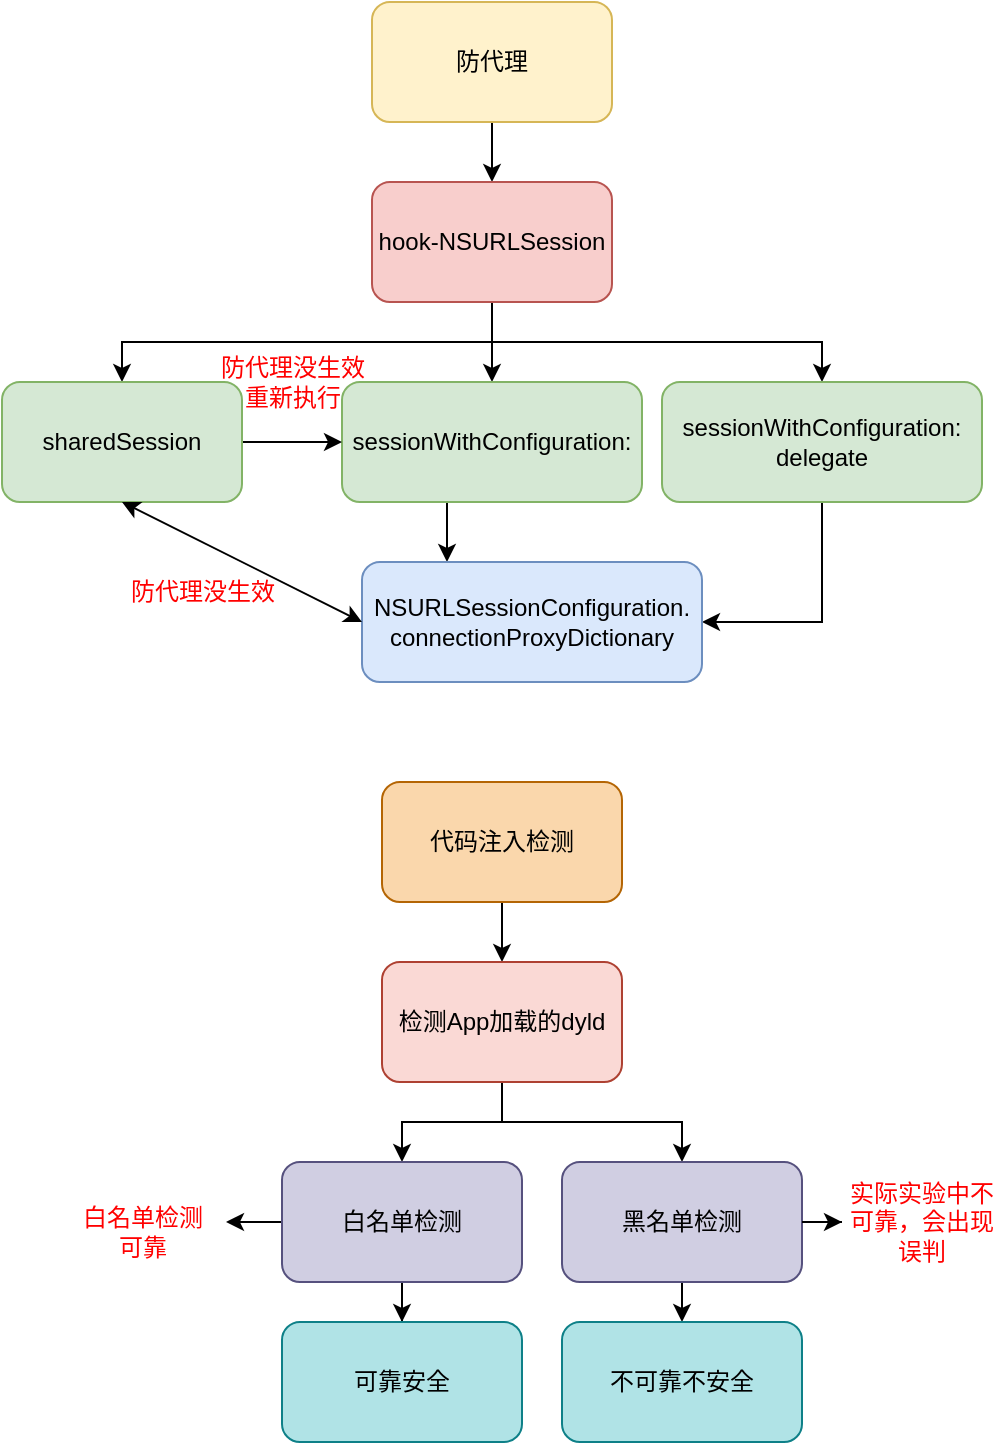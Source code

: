 <mxfile version="20.3.0" type="github">
  <diagram id="l2zxerx17vZc5TBYGt_k" name="第 1 页">
    <mxGraphModel dx="1704" dy="772" grid="1" gridSize="10" guides="1" tooltips="1" connect="1" arrows="1" fold="1" page="1" pageScale="1" pageWidth="827" pageHeight="1169" math="0" shadow="0">
      <root>
        <mxCell id="0" />
        <mxCell id="1" parent="0" />
        <mxCell id="FGJW6xq87efHxYzajNmU-11" style="edgeStyle=orthogonalEdgeStyle;rounded=0;orthogonalLoop=1;jettySize=auto;html=1;exitX=0.5;exitY=1;exitDx=0;exitDy=0;entryX=0.5;entryY=0;entryDx=0;entryDy=0;" edge="1" parent="1" source="FGJW6xq87efHxYzajNmU-1" target="FGJW6xq87efHxYzajNmU-2">
          <mxGeometry relative="1" as="geometry" />
        </mxCell>
        <mxCell id="FGJW6xq87efHxYzajNmU-1" value="防代理" style="rounded=1;whiteSpace=wrap;html=1;fillColor=#fff2cc;strokeColor=#d6b656;" vertex="1" parent="1">
          <mxGeometry x="375" y="270" width="120" height="60" as="geometry" />
        </mxCell>
        <mxCell id="FGJW6xq87efHxYzajNmU-15" style="edgeStyle=orthogonalEdgeStyle;rounded=0;orthogonalLoop=1;jettySize=auto;html=1;exitX=0.5;exitY=1;exitDx=0;exitDy=0;" edge="1" parent="1" source="FGJW6xq87efHxYzajNmU-2" target="FGJW6xq87efHxYzajNmU-5">
          <mxGeometry relative="1" as="geometry" />
        </mxCell>
        <mxCell id="FGJW6xq87efHxYzajNmU-16" style="edgeStyle=orthogonalEdgeStyle;rounded=0;orthogonalLoop=1;jettySize=auto;html=1;exitX=0.5;exitY=1;exitDx=0;exitDy=0;" edge="1" parent="1" source="FGJW6xq87efHxYzajNmU-2" target="FGJW6xq87efHxYzajNmU-4">
          <mxGeometry relative="1" as="geometry" />
        </mxCell>
        <mxCell id="FGJW6xq87efHxYzajNmU-17" style="edgeStyle=orthogonalEdgeStyle;rounded=0;orthogonalLoop=1;jettySize=auto;html=1;exitX=0.5;exitY=1;exitDx=0;exitDy=0;" edge="1" parent="1" source="FGJW6xq87efHxYzajNmU-2" target="FGJW6xq87efHxYzajNmU-3">
          <mxGeometry relative="1" as="geometry" />
        </mxCell>
        <mxCell id="FGJW6xq87efHxYzajNmU-2" value="hook-NSURLSession" style="rounded=1;whiteSpace=wrap;html=1;fillColor=#f8cecc;strokeColor=#b85450;" vertex="1" parent="1">
          <mxGeometry x="375" y="360" width="120" height="60" as="geometry" />
        </mxCell>
        <mxCell id="FGJW6xq87efHxYzajNmU-20" style="edgeStyle=orthogonalEdgeStyle;rounded=0;orthogonalLoop=1;jettySize=auto;html=1;exitX=0.5;exitY=1;exitDx=0;exitDy=0;entryX=0.25;entryY=0;entryDx=0;entryDy=0;" edge="1" parent="1" source="FGJW6xq87efHxYzajNmU-3" target="FGJW6xq87efHxYzajNmU-6">
          <mxGeometry relative="1" as="geometry" />
        </mxCell>
        <mxCell id="FGJW6xq87efHxYzajNmU-3" value="sessionWithConfiguration:" style="rounded=1;whiteSpace=wrap;html=1;fillColor=#d5e8d4;strokeColor=#82b366;" vertex="1" parent="1">
          <mxGeometry x="360" y="460" width="150" height="60" as="geometry" />
        </mxCell>
        <mxCell id="FGJW6xq87efHxYzajNmU-21" style="edgeStyle=orthogonalEdgeStyle;rounded=0;orthogonalLoop=1;jettySize=auto;html=1;exitX=0.5;exitY=1;exitDx=0;exitDy=0;entryX=1;entryY=0.5;entryDx=0;entryDy=0;" edge="1" parent="1" source="FGJW6xq87efHxYzajNmU-4" target="FGJW6xq87efHxYzajNmU-6">
          <mxGeometry relative="1" as="geometry" />
        </mxCell>
        <mxCell id="FGJW6xq87efHxYzajNmU-4" value="sessionWithConfiguration:&lt;br&gt;delegate" style="rounded=1;whiteSpace=wrap;html=1;fillColor=#d5e8d4;strokeColor=#82b366;" vertex="1" parent="1">
          <mxGeometry x="520" y="460" width="160" height="60" as="geometry" />
        </mxCell>
        <mxCell id="FGJW6xq87efHxYzajNmU-25" style="edgeStyle=orthogonalEdgeStyle;rounded=0;orthogonalLoop=1;jettySize=auto;html=1;exitX=1;exitY=0.5;exitDx=0;exitDy=0;entryX=0;entryY=0.5;entryDx=0;entryDy=0;" edge="1" parent="1" source="FGJW6xq87efHxYzajNmU-5" target="FGJW6xq87efHxYzajNmU-3">
          <mxGeometry relative="1" as="geometry" />
        </mxCell>
        <mxCell id="FGJW6xq87efHxYzajNmU-5" value="sharedSession" style="rounded=1;whiteSpace=wrap;html=1;fillColor=#d5e8d4;strokeColor=#82b366;" vertex="1" parent="1">
          <mxGeometry x="190" y="460" width="120" height="60" as="geometry" />
        </mxCell>
        <mxCell id="FGJW6xq87efHxYzajNmU-6" value="NSURLSessionConfiguration.&lt;br&gt;connectionProxyDictionary" style="rounded=1;whiteSpace=wrap;html=1;fillColor=#dae8fc;strokeColor=#6c8ebf;" vertex="1" parent="1">
          <mxGeometry x="370" y="550" width="170" height="60" as="geometry" />
        </mxCell>
        <mxCell id="FGJW6xq87efHxYzajNmU-10" value="防代理没生效" style="text;html=1;align=center;verticalAlign=middle;resizable=0;points=[];autosize=1;strokeColor=none;fillColor=none;fontColor=#FF0000;" vertex="1" parent="1">
          <mxGeometry x="240" y="550" width="100" height="30" as="geometry" />
        </mxCell>
        <mxCell id="FGJW6xq87efHxYzajNmU-18" value="" style="endArrow=classic;startArrow=classic;html=1;rounded=0;entryX=0.5;entryY=1;entryDx=0;entryDy=0;exitX=0;exitY=0.5;exitDx=0;exitDy=0;" edge="1" parent="1" source="FGJW6xq87efHxYzajNmU-6" target="FGJW6xq87efHxYzajNmU-5">
          <mxGeometry width="50" height="50" relative="1" as="geometry">
            <mxPoint x="260" y="550" as="sourcePoint" />
            <mxPoint x="280" y="530" as="targetPoint" />
          </mxGeometry>
        </mxCell>
        <mxCell id="FGJW6xq87efHxYzajNmU-26" value="防代理没生效&lt;br&gt;重新执行" style="text;html=1;align=center;verticalAlign=middle;resizable=0;points=[];autosize=1;strokeColor=none;fillColor=none;fontColor=#FF0000;" vertex="1" parent="1">
          <mxGeometry x="285" y="440" width="100" height="40" as="geometry" />
        </mxCell>
        <mxCell id="FGJW6xq87efHxYzajNmU-35" style="edgeStyle=orthogonalEdgeStyle;rounded=0;orthogonalLoop=1;jettySize=auto;html=1;exitX=0.5;exitY=1;exitDx=0;exitDy=0;entryX=0.5;entryY=0;entryDx=0;entryDy=0;fontColor=#000000;" edge="1" parent="1" source="FGJW6xq87efHxYzajNmU-29" target="FGJW6xq87efHxYzajNmU-30">
          <mxGeometry relative="1" as="geometry" />
        </mxCell>
        <mxCell id="FGJW6xq87efHxYzajNmU-29" value="&lt;font color=&quot;#000000&quot;&gt;代码注入检测&lt;/font&gt;" style="rounded=1;whiteSpace=wrap;html=1;fillColor=#fad7ac;strokeColor=#b46504;" vertex="1" parent="1">
          <mxGeometry x="380" y="660" width="120" height="60" as="geometry" />
        </mxCell>
        <mxCell id="FGJW6xq87efHxYzajNmU-36" style="edgeStyle=orthogonalEdgeStyle;rounded=0;orthogonalLoop=1;jettySize=auto;html=1;exitX=0.5;exitY=1;exitDx=0;exitDy=0;entryX=0.5;entryY=0;entryDx=0;entryDy=0;fontColor=#000000;" edge="1" parent="1" source="FGJW6xq87efHxYzajNmU-30" target="FGJW6xq87efHxYzajNmU-31">
          <mxGeometry relative="1" as="geometry" />
        </mxCell>
        <mxCell id="FGJW6xq87efHxYzajNmU-37" style="edgeStyle=orthogonalEdgeStyle;rounded=0;orthogonalLoop=1;jettySize=auto;html=1;exitX=0.5;exitY=1;exitDx=0;exitDy=0;fontColor=#000000;" edge="1" parent="1" source="FGJW6xq87efHxYzajNmU-30" target="FGJW6xq87efHxYzajNmU-32">
          <mxGeometry relative="1" as="geometry" />
        </mxCell>
        <mxCell id="FGJW6xq87efHxYzajNmU-30" value="&lt;font color=&quot;#000000&quot;&gt;检测App加载的dyld&lt;/font&gt;" style="rounded=1;whiteSpace=wrap;html=1;fillColor=#fad9d5;strokeColor=#ae4132;" vertex="1" parent="1">
          <mxGeometry x="380" y="750" width="120" height="60" as="geometry" />
        </mxCell>
        <mxCell id="FGJW6xq87efHxYzajNmU-38" style="edgeStyle=orthogonalEdgeStyle;rounded=0;orthogonalLoop=1;jettySize=auto;html=1;exitX=0.5;exitY=1;exitDx=0;exitDy=0;fontColor=#000000;" edge="1" parent="1" source="FGJW6xq87efHxYzajNmU-31" target="FGJW6xq87efHxYzajNmU-33">
          <mxGeometry relative="1" as="geometry" />
        </mxCell>
        <mxCell id="FGJW6xq87efHxYzajNmU-44" style="edgeStyle=orthogonalEdgeStyle;rounded=0;orthogonalLoop=1;jettySize=auto;html=1;exitX=0;exitY=0.5;exitDx=0;exitDy=0;entryX=1.025;entryY=0.388;entryDx=0;entryDy=0;entryPerimeter=0;fontColor=#FF0000;" edge="1" parent="1" source="FGJW6xq87efHxYzajNmU-31" target="FGJW6xq87efHxYzajNmU-43">
          <mxGeometry relative="1" as="geometry" />
        </mxCell>
        <mxCell id="FGJW6xq87efHxYzajNmU-31" value="&lt;font color=&quot;#000000&quot;&gt;白名单检测&lt;/font&gt;" style="rounded=1;whiteSpace=wrap;html=1;fillColor=#d0cee2;strokeColor=#56517e;" vertex="1" parent="1">
          <mxGeometry x="330" y="850" width="120" height="60" as="geometry" />
        </mxCell>
        <mxCell id="FGJW6xq87efHxYzajNmU-39" style="edgeStyle=orthogonalEdgeStyle;rounded=0;orthogonalLoop=1;jettySize=auto;html=1;exitX=0.5;exitY=1;exitDx=0;exitDy=0;entryX=0.5;entryY=0;entryDx=0;entryDy=0;fontColor=#000000;" edge="1" parent="1" source="FGJW6xq87efHxYzajNmU-32" target="FGJW6xq87efHxYzajNmU-34">
          <mxGeometry relative="1" as="geometry" />
        </mxCell>
        <mxCell id="FGJW6xq87efHxYzajNmU-32" value="&lt;font color=&quot;#000000&quot;&gt;黑名单检测&lt;/font&gt;" style="rounded=1;whiteSpace=wrap;html=1;fillColor=#d0cee2;strokeColor=#56517e;" vertex="1" parent="1">
          <mxGeometry x="470" y="850" width="120" height="60" as="geometry" />
        </mxCell>
        <mxCell id="FGJW6xq87efHxYzajNmU-33" value="&lt;font color=&quot;#000000&quot;&gt;可靠安全&lt;/font&gt;" style="rounded=1;whiteSpace=wrap;html=1;fillColor=#b0e3e6;strokeColor=#0e8088;" vertex="1" parent="1">
          <mxGeometry x="330" y="930" width="120" height="60" as="geometry" />
        </mxCell>
        <mxCell id="FGJW6xq87efHxYzajNmU-34" value="&lt;font color=&quot;#000000&quot;&gt;不可靠不安全&lt;/font&gt;" style="rounded=1;whiteSpace=wrap;html=1;fillColor=#b0e3e6;strokeColor=#0e8088;" vertex="1" parent="1">
          <mxGeometry x="470" y="930" width="120" height="60" as="geometry" />
        </mxCell>
        <mxCell id="FGJW6xq87efHxYzajNmU-40" value="实际实验中不可靠，会出现误判" style="text;html=1;strokeColor=none;fillColor=none;align=center;verticalAlign=middle;whiteSpace=wrap;rounded=0;fontColor=#FF0000;" vertex="1" parent="1">
          <mxGeometry x="610" y="865" width="80" height="30" as="geometry" />
        </mxCell>
        <mxCell id="FGJW6xq87efHxYzajNmU-41" value="" style="edgeStyle=orthogonalEdgeStyle;rounded=0;orthogonalLoop=1;jettySize=auto;html=1;fontColor=#000000;" edge="1" parent="1" source="FGJW6xq87efHxYzajNmU-32" target="FGJW6xq87efHxYzajNmU-40">
          <mxGeometry relative="1" as="geometry" />
        </mxCell>
        <mxCell id="FGJW6xq87efHxYzajNmU-43" value="白名单检测&lt;br&gt;可靠" style="text;html=1;align=center;verticalAlign=middle;resizable=0;points=[];autosize=1;strokeColor=none;fillColor=none;fontColor=#FF0000;" vertex="1" parent="1">
          <mxGeometry x="220" y="865" width="80" height="40" as="geometry" />
        </mxCell>
      </root>
    </mxGraphModel>
  </diagram>
</mxfile>
